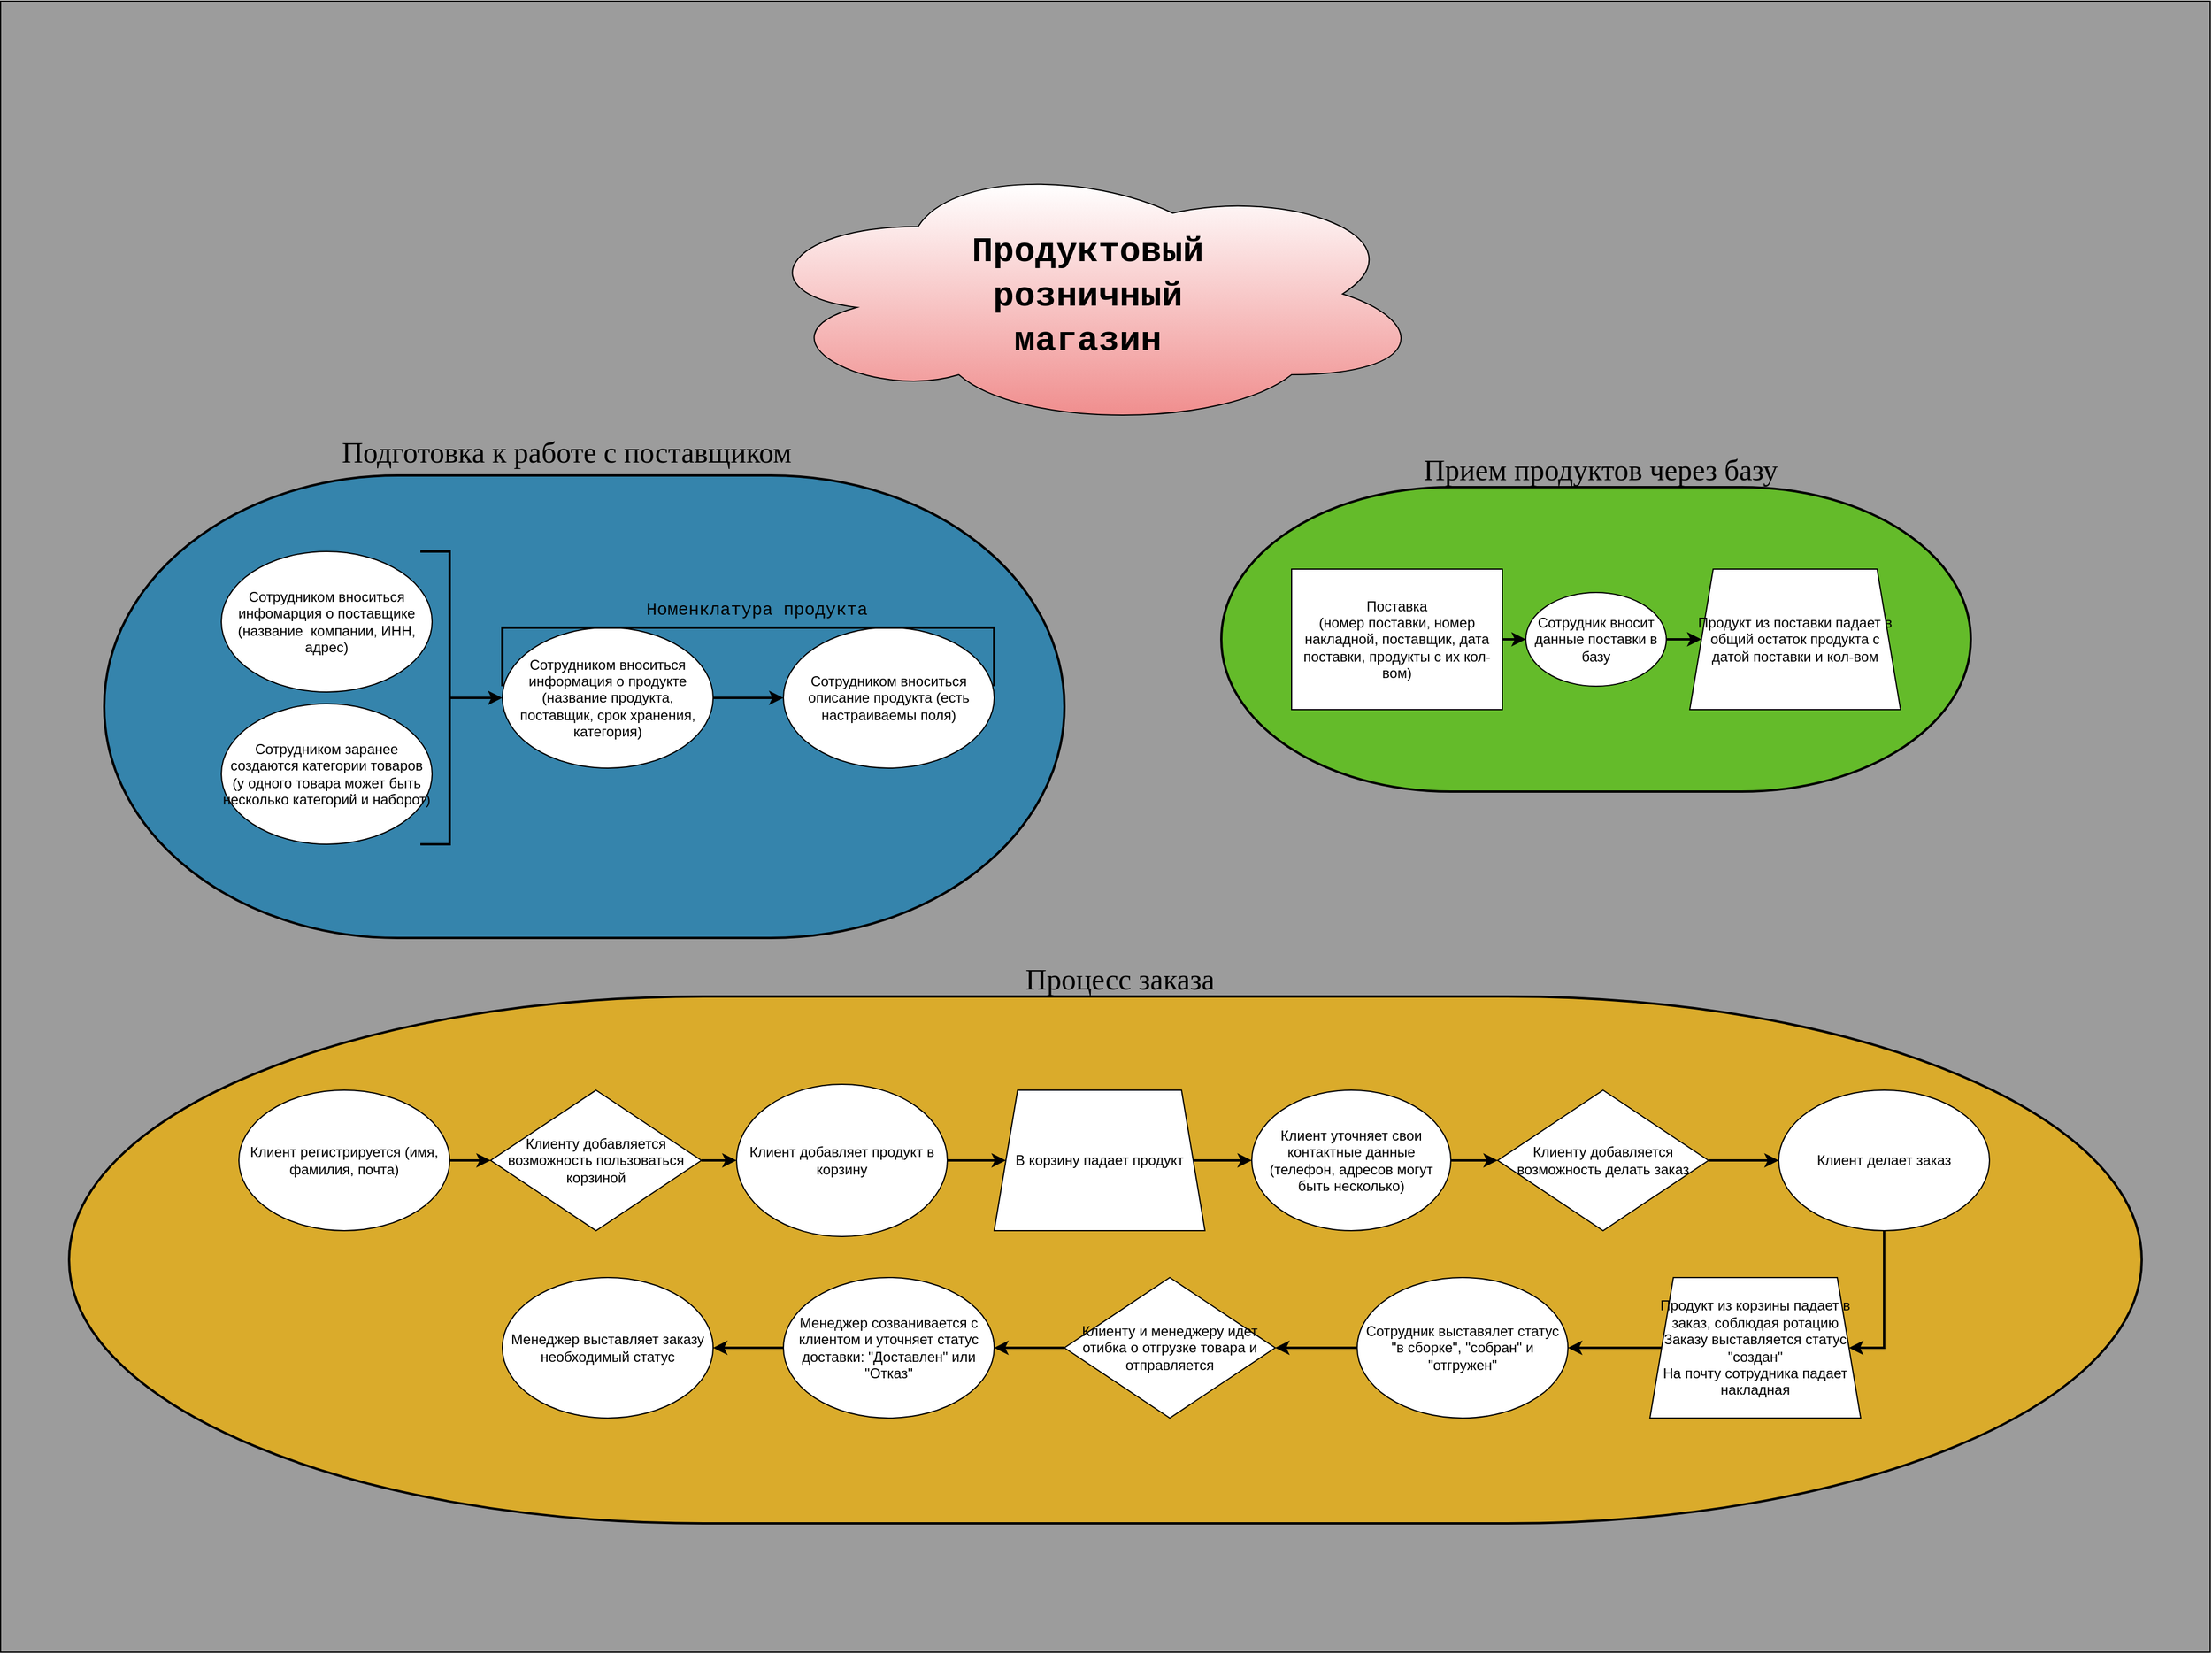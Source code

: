 <mxfile version="24.4.0" type="device">
  <diagram name="Страница — 1" id="DZKA9kgpC1FQaS0XYi22">
    <mxGraphModel dx="3860" dy="2455" grid="1" gridSize="10" guides="1" tooltips="1" connect="1" arrows="1" fold="1" page="1" pageScale="1" pageWidth="827" pageHeight="1169" math="0" shadow="0">
      <root>
        <mxCell id="0" />
        <mxCell id="1" parent="0" />
        <mxCell id="8V75USKSEE-7EEc8AEDa-85" value="" style="rounded=0;whiteSpace=wrap;html=1;fillColor=#9c9c9c;" parent="1" vertex="1">
          <mxGeometry x="-948.5" y="-350" width="1887" height="1410" as="geometry" />
        </mxCell>
        <mxCell id="8V75USKSEE-7EEc8AEDa-79" value="" style="strokeWidth=2;html=1;shape=mxgraph.flowchart.terminator;whiteSpace=wrap;fillColor=#daab2b;" parent="1" vertex="1">
          <mxGeometry x="-890" y="500" width="1770" height="450" as="geometry" />
        </mxCell>
        <mxCell id="8V75USKSEE-7EEc8AEDa-40" value="" style="strokeWidth=2;html=1;shape=mxgraph.flowchart.terminator;whiteSpace=wrap;fillColor=#64bb2a;gradientColor=none;" parent="1" vertex="1">
          <mxGeometry x="94" y="65" width="640" height="260" as="geometry" />
        </mxCell>
        <mxCell id="8V75USKSEE-7EEc8AEDa-38" value="" style="strokeWidth=2;html=1;shape=mxgraph.flowchart.terminator;whiteSpace=wrap;fillColor=#3584ac;" parent="1" vertex="1">
          <mxGeometry x="-860" y="55" width="820" height="395" as="geometry" />
        </mxCell>
        <mxCell id="8V75USKSEE-7EEc8AEDa-29" style="edgeStyle=orthogonalEdgeStyle;rounded=0;orthogonalLoop=1;jettySize=auto;html=1;exitX=1;exitY=0.5;exitDx=0;exitDy=0;entryX=0;entryY=0.5;entryDx=0;entryDy=0;strokeWidth=2;" parent="1" source="8V75USKSEE-7EEc8AEDa-17" target="8V75USKSEE-7EEc8AEDa-23" edge="1">
          <mxGeometry relative="1" as="geometry" />
        </mxCell>
        <mxCell id="8V75USKSEE-7EEc8AEDa-17" value="Сотрудником вноситься информация о продукте&lt;div&gt;&lt;div&gt;(название продукта, поставщик, срок хранения, категория)&lt;/div&gt;&lt;/div&gt;" style="ellipse;whiteSpace=wrap;html=1;" parent="1" vertex="1">
          <mxGeometry x="-520" y="185" width="180" height="120" as="geometry" />
        </mxCell>
        <mxCell id="8V75USKSEE-7EEc8AEDa-22" value="Сотрудником вноситься инфомарция о поставщике&lt;br&gt;(название&amp;nbsp; компании, ИНН, адрес)" style="ellipse;whiteSpace=wrap;html=1;" parent="1" vertex="1">
          <mxGeometry x="-760" y="120" width="180" height="120" as="geometry" />
        </mxCell>
        <mxCell id="8V75USKSEE-7EEc8AEDa-23" value="Сотрудником вноситься описание продукта (есть настраиваемы поля)" style="ellipse;whiteSpace=wrap;html=1;" parent="1" vertex="1">
          <mxGeometry x="-280" y="185" width="180" height="120" as="geometry" />
        </mxCell>
        <mxCell id="8V75USKSEE-7EEc8AEDa-24" value="Сотрудником заранее создаются категории товаров&lt;br&gt;(у одного товара может быть несколько категорий и наборот)" style="ellipse;whiteSpace=wrap;html=1;" parent="1" vertex="1">
          <mxGeometry x="-760" y="250" width="180" height="120" as="geometry" />
        </mxCell>
        <mxCell id="8V75USKSEE-7EEc8AEDa-30" value="" style="strokeWidth=2;html=1;shape=mxgraph.flowchart.annotation_1;align=left;pointerEvents=1;direction=south;" parent="1" vertex="1">
          <mxGeometry x="-520" y="185" width="420" height="50" as="geometry" />
        </mxCell>
        <mxCell id="8V75USKSEE-7EEc8AEDa-31" value="&lt;font face=&quot;Courier New&quot; style=&quot;font-size: 15px;&quot;&gt;Номенклатура продукта&lt;/font&gt;" style="text;html=1;align=center;verticalAlign=middle;whiteSpace=wrap;rounded=0;" parent="1" vertex="1">
          <mxGeometry x="-405" y="155" width="205" height="30" as="geometry" />
        </mxCell>
        <mxCell id="8V75USKSEE-7EEc8AEDa-64" style="edgeStyle=orthogonalEdgeStyle;rounded=0;orthogonalLoop=1;jettySize=auto;html=1;exitX=1;exitY=0.5;exitDx=0;exitDy=0;entryX=0;entryY=0.5;entryDx=0;entryDy=0;strokeWidth=2;" parent="1" source="8V75USKSEE-7EEc8AEDa-32" target="8V75USKSEE-7EEc8AEDa-33" edge="1">
          <mxGeometry relative="1" as="geometry" />
        </mxCell>
        <mxCell id="8V75USKSEE-7EEc8AEDa-32" value="Поставка&lt;br&gt;(номер поставки, номер накладной, поставщик, дата поставки, продукты с их кол-вом)" style="rounded=0;whiteSpace=wrap;html=1;" parent="1" vertex="1">
          <mxGeometry x="154" y="135" width="180" height="120" as="geometry" />
        </mxCell>
        <mxCell id="8V75USKSEE-7EEc8AEDa-65" style="edgeStyle=orthogonalEdgeStyle;rounded=0;orthogonalLoop=1;jettySize=auto;html=1;exitX=1;exitY=0.5;exitDx=0;exitDy=0;entryX=0;entryY=0.5;entryDx=0;entryDy=0;strokeWidth=2;" parent="1" source="8V75USKSEE-7EEc8AEDa-33" target="8V75USKSEE-7EEc8AEDa-37" edge="1">
          <mxGeometry relative="1" as="geometry" />
        </mxCell>
        <mxCell id="8V75USKSEE-7EEc8AEDa-33" value="Сотрудник вносит данные поставки в базу" style="ellipse;whiteSpace=wrap;html=1;" parent="1" vertex="1">
          <mxGeometry x="354" y="155" width="120" height="80" as="geometry" />
        </mxCell>
        <mxCell id="8V75USKSEE-7EEc8AEDa-37" value="Продукт из поставки падает в общий остаток продукта с датой поставки и кол-вом" style="shape=trapezoid;perimeter=trapezoidPerimeter;whiteSpace=wrap;html=1;fixedSize=1;" parent="1" vertex="1">
          <mxGeometry x="494" y="135" width="180" height="120" as="geometry" />
        </mxCell>
        <mxCell id="8V75USKSEE-7EEc8AEDa-39" value="&lt;font style=&quot;font-size: 25px;&quot;&gt;Подготовка к работе с поставщиком&lt;/font&gt;" style="text;html=1;align=center;verticalAlign=middle;whiteSpace=wrap;rounded=0;fontSize=25;fontFamily=Lucida Console;horizontal=1;" parent="1" vertex="1">
          <mxGeometry x="-740" y="15" width="550" height="40" as="geometry" />
        </mxCell>
        <mxCell id="8V75USKSEE-7EEc8AEDa-41" value="&lt;font style=&quot;font-size: 25px;&quot;&gt;Прием продуктов через базу&lt;/font&gt;" style="text;html=1;align=center;verticalAlign=middle;whiteSpace=wrap;rounded=0;fontSize=25;fontFamily=Lucida Console;horizontal=1;" parent="1" vertex="1">
          <mxGeometry x="210" y="35" width="416" height="30" as="geometry" />
        </mxCell>
        <mxCell id="8V75USKSEE-7EEc8AEDa-66" style="edgeStyle=orthogonalEdgeStyle;rounded=0;orthogonalLoop=1;jettySize=auto;html=1;exitX=1;exitY=0.5;exitDx=0;exitDy=0;entryX=0;entryY=0.5;entryDx=0;entryDy=0;strokeWidth=2;" parent="1" source="8V75USKSEE-7EEc8AEDa-43" target="8V75USKSEE-7EEc8AEDa-51" edge="1">
          <mxGeometry relative="1" as="geometry" />
        </mxCell>
        <mxCell id="8V75USKSEE-7EEc8AEDa-43" value="Клиент регистрируется (имя, фамилия, почта)" style="ellipse;whiteSpace=wrap;html=1;" parent="1" vertex="1">
          <mxGeometry x="-745" y="580" width="180" height="120" as="geometry" />
        </mxCell>
        <mxCell id="8V75USKSEE-7EEc8AEDa-68" style="edgeStyle=orthogonalEdgeStyle;rounded=0;orthogonalLoop=1;jettySize=auto;html=1;exitX=1;exitY=0.5;exitDx=0;exitDy=0;entryX=0;entryY=0.5;entryDx=0;entryDy=0;strokeWidth=2;" parent="1" source="8V75USKSEE-7EEc8AEDa-46" target="8V75USKSEE-7EEc8AEDa-50" edge="1">
          <mxGeometry relative="1" as="geometry" />
        </mxCell>
        <mxCell id="8V75USKSEE-7EEc8AEDa-46" value="Клиент добавляет продукт в корзину" style="ellipse;whiteSpace=wrap;html=1;" parent="1" vertex="1">
          <mxGeometry x="-320" y="575" width="180" height="130" as="geometry" />
        </mxCell>
        <mxCell id="8V75USKSEE-7EEc8AEDa-70" style="edgeStyle=orthogonalEdgeStyle;rounded=0;orthogonalLoop=1;jettySize=auto;html=1;exitX=1;exitY=0.5;exitDx=0;exitDy=0;entryX=0;entryY=0.5;entryDx=0;entryDy=0;strokeWidth=2;" parent="1" source="8V75USKSEE-7EEc8AEDa-49" target="8V75USKSEE-7EEc8AEDa-52" edge="1">
          <mxGeometry relative="1" as="geometry" />
        </mxCell>
        <mxCell id="8V75USKSEE-7EEc8AEDa-49" value="Клиент уточняет свои контактные данные (телефон, адресов могут быть несколько)" style="ellipse;whiteSpace=wrap;html=1;" parent="1" vertex="1">
          <mxGeometry x="120" y="580" width="170" height="120" as="geometry" />
        </mxCell>
        <mxCell id="8V75USKSEE-7EEc8AEDa-69" style="edgeStyle=orthogonalEdgeStyle;rounded=0;orthogonalLoop=1;jettySize=auto;html=1;exitX=1;exitY=0.5;exitDx=0;exitDy=0;entryX=0;entryY=0.5;entryDx=0;entryDy=0;strokeWidth=2;" parent="1" source="8V75USKSEE-7EEc8AEDa-50" target="8V75USKSEE-7EEc8AEDa-49" edge="1">
          <mxGeometry relative="1" as="geometry" />
        </mxCell>
        <mxCell id="8V75USKSEE-7EEc8AEDa-50" value="В корзину падает продукт" style="shape=trapezoid;perimeter=trapezoidPerimeter;whiteSpace=wrap;html=1;fixedSize=1;" parent="1" vertex="1">
          <mxGeometry x="-100" y="580" width="180" height="120" as="geometry" />
        </mxCell>
        <mxCell id="8V75USKSEE-7EEc8AEDa-67" style="edgeStyle=orthogonalEdgeStyle;rounded=0;orthogonalLoop=1;jettySize=auto;html=1;exitX=1;exitY=0.5;exitDx=0;exitDy=0;entryX=0;entryY=0.5;entryDx=0;entryDy=0;strokeWidth=2;" parent="1" source="8V75USKSEE-7EEc8AEDa-51" target="8V75USKSEE-7EEc8AEDa-46" edge="1">
          <mxGeometry relative="1" as="geometry" />
        </mxCell>
        <mxCell id="8V75USKSEE-7EEc8AEDa-51" value="Клиенту добавляется возможность пользоваться корзиной" style="rhombus;whiteSpace=wrap;html=1;" parent="1" vertex="1">
          <mxGeometry x="-530" y="580" width="180" height="120" as="geometry" />
        </mxCell>
        <mxCell id="8V75USKSEE-7EEc8AEDa-71" style="edgeStyle=orthogonalEdgeStyle;rounded=0;orthogonalLoop=1;jettySize=auto;html=1;exitX=1;exitY=0.5;exitDx=0;exitDy=0;entryX=0;entryY=0.5;entryDx=0;entryDy=0;strokeWidth=2;" parent="1" source="8V75USKSEE-7EEc8AEDa-52" target="8V75USKSEE-7EEc8AEDa-54" edge="1">
          <mxGeometry relative="1" as="geometry" />
        </mxCell>
        <mxCell id="8V75USKSEE-7EEc8AEDa-52" value="Клиенту добавляется возможность делать заказ" style="rhombus;whiteSpace=wrap;html=1;" parent="1" vertex="1">
          <mxGeometry x="330" y="580" width="180" height="120" as="geometry" />
        </mxCell>
        <mxCell id="8V75USKSEE-7EEc8AEDa-72" style="edgeStyle=orthogonalEdgeStyle;rounded=0;orthogonalLoop=1;jettySize=auto;html=1;exitX=0.5;exitY=1;exitDx=0;exitDy=0;entryX=1;entryY=0.5;entryDx=0;entryDy=0;strokeWidth=2;" parent="1" source="8V75USKSEE-7EEc8AEDa-54" target="8V75USKSEE-7EEc8AEDa-55" edge="1">
          <mxGeometry relative="1" as="geometry">
            <Array as="points">
              <mxPoint x="660" y="800" />
            </Array>
          </mxGeometry>
        </mxCell>
        <mxCell id="8V75USKSEE-7EEc8AEDa-54" value="Клиент делает заказ" style="ellipse;whiteSpace=wrap;html=1;" parent="1" vertex="1">
          <mxGeometry x="570" y="580" width="180" height="120" as="geometry" />
        </mxCell>
        <mxCell id="8V75USKSEE-7EEc8AEDa-73" style="edgeStyle=orthogonalEdgeStyle;rounded=0;orthogonalLoop=1;jettySize=auto;html=1;exitX=0;exitY=0.5;exitDx=0;exitDy=0;entryX=1;entryY=0.5;entryDx=0;entryDy=0;strokeWidth=2;" parent="1" source="8V75USKSEE-7EEc8AEDa-55" target="8V75USKSEE-7EEc8AEDa-56" edge="1">
          <mxGeometry relative="1" as="geometry" />
        </mxCell>
        <mxCell id="8V75USKSEE-7EEc8AEDa-55" value="Продукт из корзины падает в заказ, соблюдая ротацию&lt;br&gt;Заказу выставляется статус &quot;создан&quot;&lt;br&gt;На почту сотрудника падает накладная" style="shape=trapezoid;perimeter=trapezoidPerimeter;whiteSpace=wrap;html=1;fixedSize=1;" parent="1" vertex="1">
          <mxGeometry x="460" y="740" width="180" height="120" as="geometry" />
        </mxCell>
        <mxCell id="8V75USKSEE-7EEc8AEDa-74" style="edgeStyle=orthogonalEdgeStyle;rounded=0;orthogonalLoop=1;jettySize=auto;html=1;exitX=0;exitY=0.5;exitDx=0;exitDy=0;entryX=1;entryY=0.5;entryDx=0;entryDy=0;strokeWidth=2;" parent="1" source="8V75USKSEE-7EEc8AEDa-56" target="8V75USKSEE-7EEc8AEDa-57" edge="1">
          <mxGeometry relative="1" as="geometry" />
        </mxCell>
        <mxCell id="8V75USKSEE-7EEc8AEDa-56" value="Сотрудник выставялет статус &quot;в сборке&quot;, &quot;собран&quot; и &quot;отгружен&quot;" style="ellipse;whiteSpace=wrap;html=1;" parent="1" vertex="1">
          <mxGeometry x="210" y="740" width="180" height="120" as="geometry" />
        </mxCell>
        <mxCell id="8V75USKSEE-7EEc8AEDa-75" style="edgeStyle=orthogonalEdgeStyle;rounded=0;orthogonalLoop=1;jettySize=auto;html=1;exitX=0;exitY=0.5;exitDx=0;exitDy=0;entryX=1;entryY=0.5;entryDx=0;entryDy=0;strokeWidth=2;" parent="1" source="8V75USKSEE-7EEc8AEDa-57" target="8V75USKSEE-7EEc8AEDa-59" edge="1">
          <mxGeometry relative="1" as="geometry" />
        </mxCell>
        <mxCell id="8V75USKSEE-7EEc8AEDa-57" value="Клиенту и менеджеру идет отибка о отгрузке товара и отправляется" style="rhombus;whiteSpace=wrap;html=1;" parent="1" vertex="1">
          <mxGeometry x="-40" y="740" width="180" height="120" as="geometry" />
        </mxCell>
        <mxCell id="8V75USKSEE-7EEc8AEDa-76" style="edgeStyle=orthogonalEdgeStyle;rounded=0;orthogonalLoop=1;jettySize=auto;html=1;exitX=0;exitY=0.5;exitDx=0;exitDy=0;entryX=1;entryY=0.5;entryDx=0;entryDy=0;strokeWidth=2;" parent="1" source="8V75USKSEE-7EEc8AEDa-59" target="8V75USKSEE-7EEc8AEDa-60" edge="1">
          <mxGeometry relative="1" as="geometry" />
        </mxCell>
        <mxCell id="8V75USKSEE-7EEc8AEDa-59" value="Менеджер созванивается с клиентом и уточняет статус доставки: &quot;Доставлен&quot; или &quot;Отказ&quot;" style="ellipse;whiteSpace=wrap;html=1;" parent="1" vertex="1">
          <mxGeometry x="-280" y="740" width="180" height="120" as="geometry" />
        </mxCell>
        <mxCell id="8V75USKSEE-7EEc8AEDa-60" value="Менеджер выставляет заказу необходимый статус" style="ellipse;whiteSpace=wrap;html=1;" parent="1" vertex="1">
          <mxGeometry x="-520" y="740" width="180" height="120" as="geometry" />
        </mxCell>
        <mxCell id="8V75USKSEE-7EEc8AEDa-63" style="edgeStyle=orthogonalEdgeStyle;rounded=0;orthogonalLoop=1;jettySize=auto;html=1;exitX=0;exitY=0.5;exitDx=0;exitDy=0;exitPerimeter=0;entryX=0;entryY=0.5;entryDx=0;entryDy=0;strokeWidth=2;" parent="1" source="8V75USKSEE-7EEc8AEDa-62" target="8V75USKSEE-7EEc8AEDa-17" edge="1">
          <mxGeometry relative="1" as="geometry" />
        </mxCell>
        <mxCell id="8V75USKSEE-7EEc8AEDa-62" value="" style="strokeWidth=2;html=1;shape=mxgraph.flowchart.annotation_2;align=left;labelPosition=right;pointerEvents=1;direction=west;" parent="1" vertex="1">
          <mxGeometry x="-590" y="120" width="50" height="250" as="geometry" />
        </mxCell>
        <mxCell id="8V75USKSEE-7EEc8AEDa-80" value="Процесс заказа" style="text;html=1;align=center;verticalAlign=middle;whiteSpace=wrap;rounded=0;fontSize=25;fontFamily=Lucida Console;horizontal=1;" parent="1" vertex="1">
          <mxGeometry x="-125" y="470" width="265" height="30" as="geometry" />
        </mxCell>
        <mxCell id="8V75USKSEE-7EEc8AEDa-81" value="&lt;h2 style=&quot;font-size: 30px;&quot;&gt;&lt;font face=&quot;Courier New&quot;&gt;Продуктовый&lt;br&gt;розничный&lt;br&gt;магазин&lt;/font&gt;&lt;/h2&gt;" style="ellipse;shape=cloud;whiteSpace=wrap;html=1;gradientColor=#f08e8e;gradientDirection=south;" parent="1" vertex="1">
          <mxGeometry x="-310" y="-215" width="580" height="230" as="geometry" />
        </mxCell>
      </root>
    </mxGraphModel>
  </diagram>
</mxfile>
